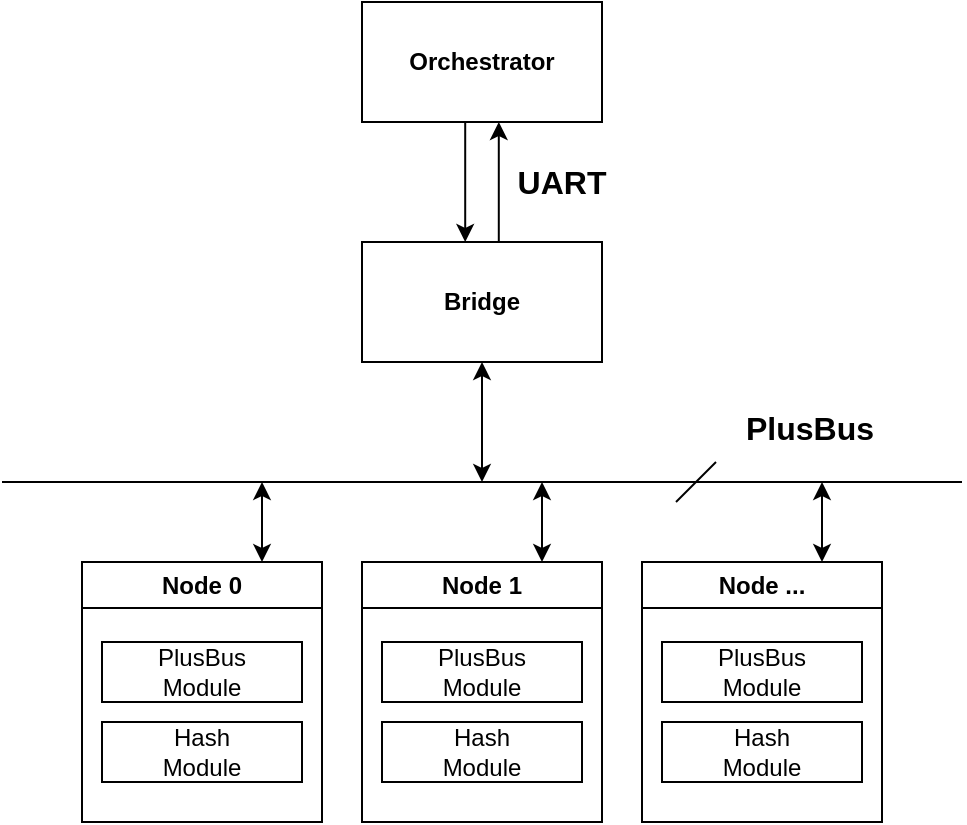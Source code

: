 <mxfile version="22.1.4" type="github">
  <diagram name="Page-1" id="RZmxLkSd9HDzIl610uK2">
    <mxGraphModel dx="986" dy="542" grid="1" gridSize="10" guides="1" tooltips="1" connect="1" arrows="1" fold="1" page="1" pageScale="1" pageWidth="827" pageHeight="1169" math="0" shadow="0">
      <root>
        <mxCell id="0" />
        <mxCell id="1" parent="0" />
        <mxCell id="phnj-av9lNXI67dqOcx1-1" value="&lt;b&gt;Orchestrator&lt;/b&gt;" style="rounded=0;whiteSpace=wrap;html=1;points=[[0,0,0,0,0],[0,0.25,0,0,0],[0,0.5,0,0,0],[0,0.75,0,0,0],[0,1,0,0,0],[0.14,1,0,0,0],[0.25,0,0,0,0],[0.29,1,0,0,0],[0.43,1,0,0,0],[0.5,0,0,0,0],[0.57,1,0,0,0],[0.71,1,0,0,0],[0.75,0,0,0,0],[0.86,1,0,0,0],[1,0,0,0,0],[1,0.25,0,0,0],[1,0.5,0,0,0],[1,0.75,0,0,0],[1,1,0,0,0]];" vertex="1" parent="1">
          <mxGeometry x="340" y="560" width="120" height="60" as="geometry" />
        </mxCell>
        <mxCell id="phnj-av9lNXI67dqOcx1-5" value="&lt;b&gt;Bridge&lt;/b&gt;" style="rounded=0;whiteSpace=wrap;html=1;points=[[0,0,0,0,0],[0,0.25,0,0,0],[0,0.5,0,0,0],[0,0.75,0,0,0],[0,1,0,0,0],[0.14,0,0,0,0],[0.25,1,0,0,0],[0.29,0,0,0,0],[0.43,0,0,0,0],[0.5,1,0,0,0],[0.57,0,0,0,0],[0.71,0,0,0,0],[0.75,1,0,0,0],[0.86,0,0,0,0],[1,0,0,0,0],[1,0.25,0,0,0],[1,0.5,0,0,0],[1,0.75,0,0,0],[1,1,0,0,0]];" vertex="1" parent="1">
          <mxGeometry x="340" y="680" width="120" height="60" as="geometry" />
        </mxCell>
        <mxCell id="phnj-av9lNXI67dqOcx1-6" value="" style="endArrow=classic;html=1;rounded=0;exitX=0.43;exitY=1;exitDx=0;exitDy=0;entryX=0.43;entryY=0;entryDx=0;entryDy=0;exitPerimeter=0;entryPerimeter=0;" edge="1" parent="1" source="phnj-av9lNXI67dqOcx1-1" target="phnj-av9lNXI67dqOcx1-5">
          <mxGeometry width="50" height="50" relative="1" as="geometry">
            <mxPoint x="360" y="740" as="sourcePoint" />
            <mxPoint x="410" y="690" as="targetPoint" />
          </mxGeometry>
        </mxCell>
        <mxCell id="phnj-av9lNXI67dqOcx1-8" value="" style="endArrow=classic;html=1;rounded=0;exitX=0.57;exitY=0;exitDx=0;exitDy=0;entryX=0.57;entryY=1;entryDx=0;entryDy=0;entryPerimeter=0;exitPerimeter=0;" edge="1" parent="1" source="phnj-av9lNXI67dqOcx1-5" target="phnj-av9lNXI67dqOcx1-1">
          <mxGeometry width="50" height="50" relative="1" as="geometry">
            <mxPoint x="440" y="710" as="sourcePoint" />
            <mxPoint x="440" y="640" as="targetPoint" />
          </mxGeometry>
        </mxCell>
        <mxCell id="phnj-av9lNXI67dqOcx1-10" value="&lt;b&gt;&lt;font style=&quot;font-size: 16px;&quot;&gt;UART&lt;/font&gt;&lt;/b&gt;" style="text;html=1;strokeColor=none;fillColor=none;align=center;verticalAlign=middle;whiteSpace=wrap;rounded=0;" vertex="1" parent="1">
          <mxGeometry x="420" y="640" width="40" height="20" as="geometry" />
        </mxCell>
        <mxCell id="phnj-av9lNXI67dqOcx1-14" value="" style="endArrow=none;html=1;rounded=0;" edge="1" parent="1">
          <mxGeometry width="50" height="50" relative="1" as="geometry">
            <mxPoint x="160" y="800" as="sourcePoint" />
            <mxPoint x="640" y="800" as="targetPoint" />
          </mxGeometry>
        </mxCell>
        <mxCell id="phnj-av9lNXI67dqOcx1-16" value="" style="endArrow=classic;startArrow=classic;html=1;rounded=0;entryX=0.5;entryY=1;entryDx=0;entryDy=0;entryPerimeter=0;" edge="1" parent="1" target="phnj-av9lNXI67dqOcx1-5">
          <mxGeometry width="50" height="50" relative="1" as="geometry">
            <mxPoint x="400" y="800" as="sourcePoint" />
            <mxPoint x="410" y="690" as="targetPoint" />
          </mxGeometry>
        </mxCell>
        <mxCell id="phnj-av9lNXI67dqOcx1-17" value="&lt;font style=&quot;font-size: 16px;&quot;&gt;&lt;b&gt;PlusBus&lt;/b&gt;&lt;/font&gt;" style="text;html=1;strokeColor=none;fillColor=none;align=center;verticalAlign=middle;whiteSpace=wrap;rounded=0;" vertex="1" parent="1">
          <mxGeometry x="529" y="753" width="70" height="40" as="geometry" />
        </mxCell>
        <mxCell id="phnj-av9lNXI67dqOcx1-19" value="" style="endArrow=none;html=1;rounded=0;" edge="1" parent="1">
          <mxGeometry width="50" height="50" relative="1" as="geometry">
            <mxPoint x="497" y="810" as="sourcePoint" />
            <mxPoint x="517" y="790" as="targetPoint" />
          </mxGeometry>
        </mxCell>
        <mxCell id="phnj-av9lNXI67dqOcx1-21" value="Node 0" style="swimlane;whiteSpace=wrap;html=1;" vertex="1" parent="1">
          <mxGeometry x="200" y="840" width="120" height="130" as="geometry" />
        </mxCell>
        <mxCell id="phnj-av9lNXI67dqOcx1-22" value="PlusBus&lt;br&gt;Module" style="rounded=0;whiteSpace=wrap;html=1;" vertex="1" parent="phnj-av9lNXI67dqOcx1-21">
          <mxGeometry x="10" y="40" width="100" height="30" as="geometry" />
        </mxCell>
        <mxCell id="phnj-av9lNXI67dqOcx1-23" value="Hash&lt;br&gt;Module" style="rounded=0;whiteSpace=wrap;html=1;" vertex="1" parent="phnj-av9lNXI67dqOcx1-21">
          <mxGeometry x="10" y="80" width="100" height="30" as="geometry" />
        </mxCell>
        <mxCell id="phnj-av9lNXI67dqOcx1-24" value="" style="endArrow=classic;startArrow=classic;html=1;rounded=0;exitX=0.75;exitY=0;exitDx=0;exitDy=0;" edge="1" parent="1" source="phnj-av9lNXI67dqOcx1-21">
          <mxGeometry width="50" height="50" relative="1" as="geometry">
            <mxPoint x="245" y="770" as="sourcePoint" />
            <mxPoint x="290" y="800" as="targetPoint" />
          </mxGeometry>
        </mxCell>
        <mxCell id="phnj-av9lNXI67dqOcx1-25" value="Node 1" style="swimlane;whiteSpace=wrap;html=1;" vertex="1" parent="1">
          <mxGeometry x="340" y="840" width="120" height="130" as="geometry" />
        </mxCell>
        <mxCell id="phnj-av9lNXI67dqOcx1-26" value="PlusBus&lt;br&gt;Module" style="rounded=0;whiteSpace=wrap;html=1;" vertex="1" parent="phnj-av9lNXI67dqOcx1-25">
          <mxGeometry x="10" y="40" width="100" height="30" as="geometry" />
        </mxCell>
        <mxCell id="phnj-av9lNXI67dqOcx1-27" value="Hash&lt;br&gt;Module" style="rounded=0;whiteSpace=wrap;html=1;" vertex="1" parent="phnj-av9lNXI67dqOcx1-25">
          <mxGeometry x="10" y="80" width="100" height="30" as="geometry" />
        </mxCell>
        <mxCell id="phnj-av9lNXI67dqOcx1-28" value="" style="endArrow=classic;startArrow=classic;html=1;rounded=0;exitX=0.75;exitY=0;exitDx=0;exitDy=0;" edge="1" parent="1" source="phnj-av9lNXI67dqOcx1-25">
          <mxGeometry width="50" height="50" relative="1" as="geometry">
            <mxPoint x="385" y="790" as="sourcePoint" />
            <mxPoint x="430" y="800" as="targetPoint" />
          </mxGeometry>
        </mxCell>
        <mxCell id="phnj-av9lNXI67dqOcx1-31" value="Node ..." style="swimlane;whiteSpace=wrap;html=1;" vertex="1" parent="1">
          <mxGeometry x="480" y="840" width="120" height="130" as="geometry" />
        </mxCell>
        <mxCell id="phnj-av9lNXI67dqOcx1-32" value="PlusBus&lt;br&gt;Module" style="rounded=0;whiteSpace=wrap;html=1;" vertex="1" parent="phnj-av9lNXI67dqOcx1-31">
          <mxGeometry x="10" y="40" width="100" height="30" as="geometry" />
        </mxCell>
        <mxCell id="phnj-av9lNXI67dqOcx1-33" value="Hash&lt;br&gt;Module" style="rounded=0;whiteSpace=wrap;html=1;" vertex="1" parent="phnj-av9lNXI67dqOcx1-31">
          <mxGeometry x="10" y="80" width="100" height="30" as="geometry" />
        </mxCell>
        <mxCell id="phnj-av9lNXI67dqOcx1-34" value="" style="endArrow=classic;startArrow=classic;html=1;rounded=0;exitX=0.75;exitY=0;exitDx=0;exitDy=0;" edge="1" parent="1" source="phnj-av9lNXI67dqOcx1-31">
          <mxGeometry width="50" height="50" relative="1" as="geometry">
            <mxPoint x="525" y="790" as="sourcePoint" />
            <mxPoint x="570" y="800" as="targetPoint" />
          </mxGeometry>
        </mxCell>
      </root>
    </mxGraphModel>
  </diagram>
</mxfile>
